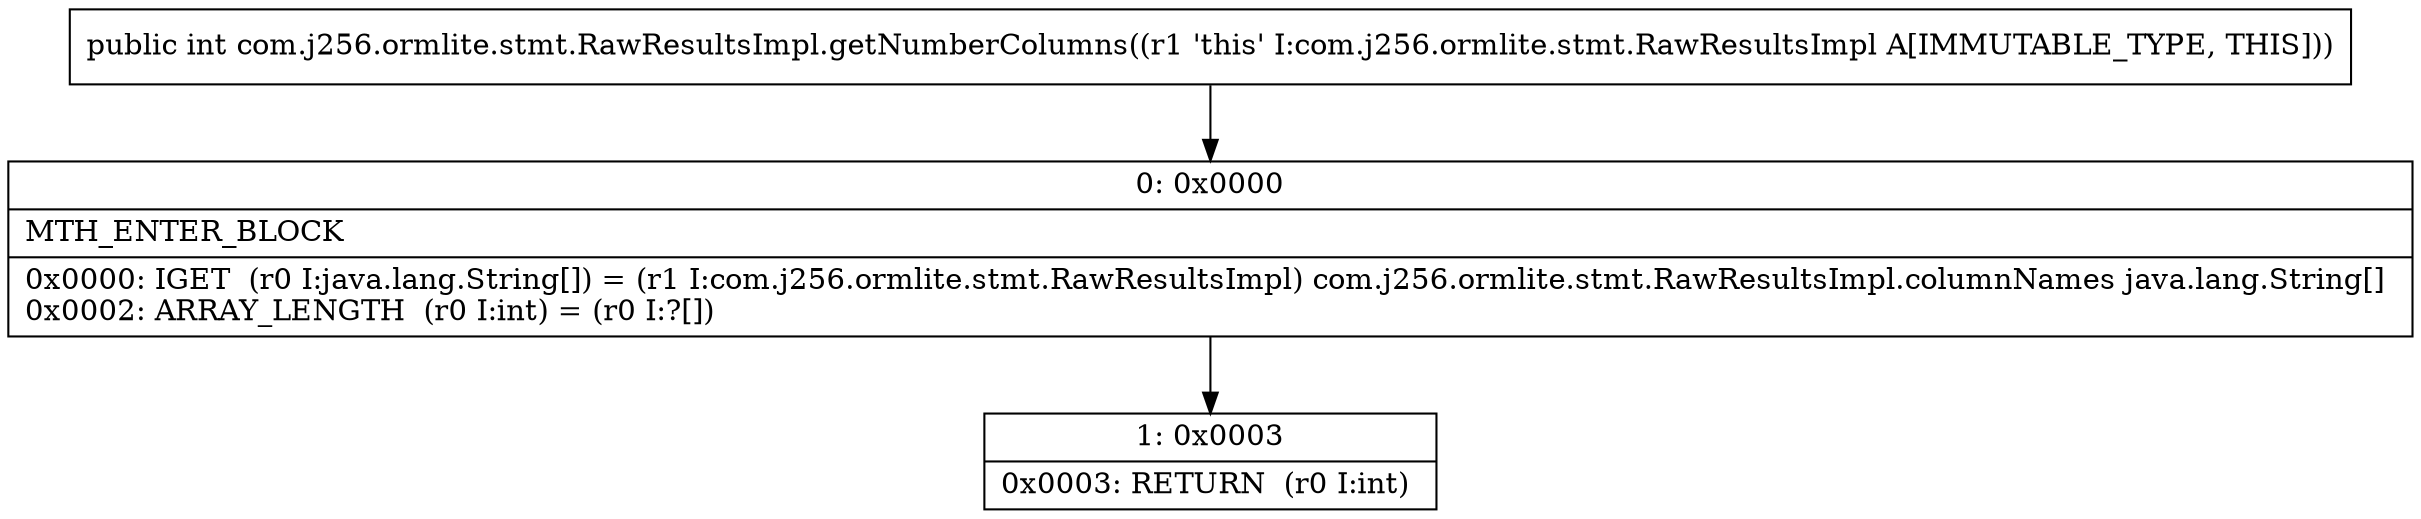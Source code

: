 digraph "CFG forcom.j256.ormlite.stmt.RawResultsImpl.getNumberColumns()I" {
Node_0 [shape=record,label="{0\:\ 0x0000|MTH_ENTER_BLOCK\l|0x0000: IGET  (r0 I:java.lang.String[]) = (r1 I:com.j256.ormlite.stmt.RawResultsImpl) com.j256.ormlite.stmt.RawResultsImpl.columnNames java.lang.String[] \l0x0002: ARRAY_LENGTH  (r0 I:int) = (r0 I:?[]) \l}"];
Node_1 [shape=record,label="{1\:\ 0x0003|0x0003: RETURN  (r0 I:int) \l}"];
MethodNode[shape=record,label="{public int com.j256.ormlite.stmt.RawResultsImpl.getNumberColumns((r1 'this' I:com.j256.ormlite.stmt.RawResultsImpl A[IMMUTABLE_TYPE, THIS])) }"];
MethodNode -> Node_0;
Node_0 -> Node_1;
}

